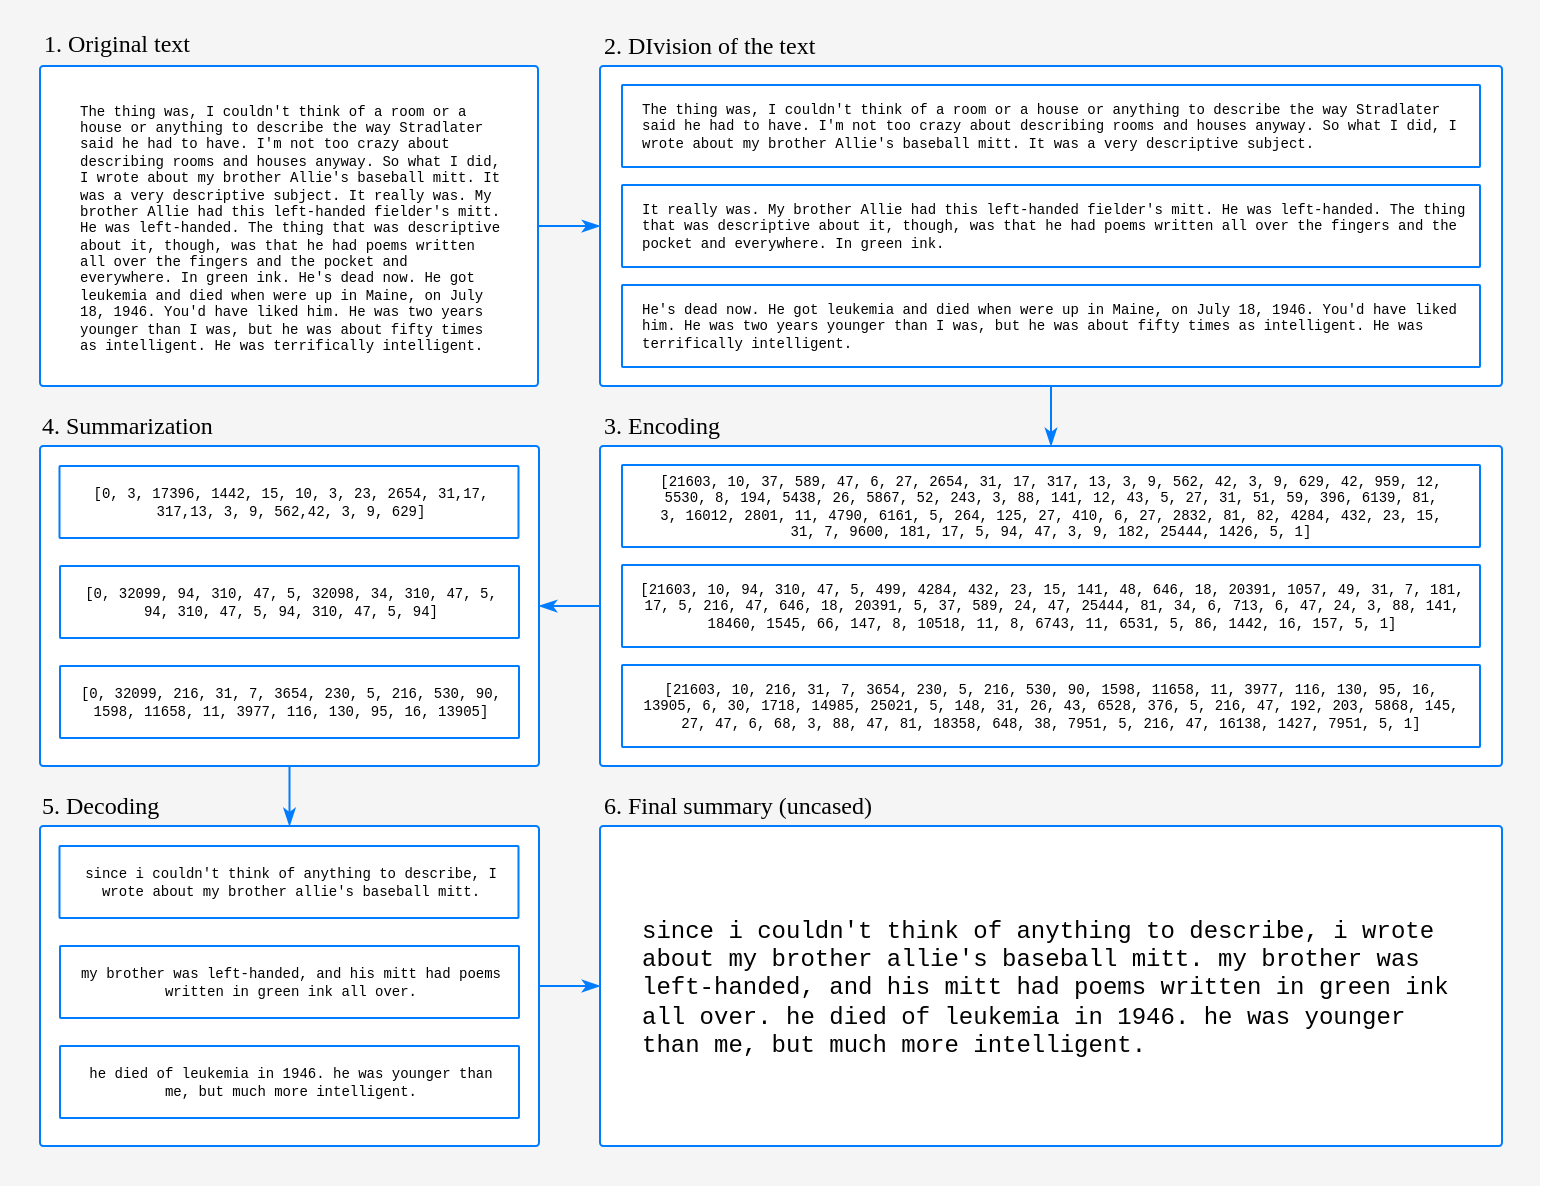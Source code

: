 <mxfile version="14.4.4" type="device"><diagram id="pydrWi0HX_62rh-RcBPf" name="Page-1"><mxGraphModel dx="1262" dy="686" grid="1" gridSize="10" guides="1" tooltips="1" connect="1" arrows="1" fold="1" page="1" pageScale="1" pageWidth="850" pageHeight="1100" math="0" shadow="0"><root><mxCell id="0"/><mxCell id="1" parent="0"/><mxCell id="DqQQGwJLbuiC_dQ-kRLE-1" value="" style="rounded=0;whiteSpace=wrap;html=1;strokeColor=none;fillColor=#F5F5F5;" vertex="1" parent="1"><mxGeometry x="20" y="70" width="770" height="593" as="geometry"/></mxCell><mxCell id="DqQQGwJLbuiC_dQ-kRLE-2" value="" style="rounded=1;whiteSpace=wrap;html=1;arcSize=1;strokeColor=#007cffff;fillColor=#FFFFFF;fontFamily=Ubuntu;fontSource=https%3A%2F%2Ffonts.googleapis.com%2Fcss%3Ffamily%3DUbuntu;" vertex="1" parent="1"><mxGeometry x="320" y="483" width="451" height="160" as="geometry"/></mxCell><mxCell id="DqQQGwJLbuiC_dQ-kRLE-3" style="edgeStyle=orthogonalEdgeStyle;rounded=0;orthogonalLoop=1;jettySize=auto;html=1;entryX=0;entryY=0.5;entryDx=0;entryDy=0;endArrow=classicThin;endFill=1;strokeColor=#007CFF;strokeWidth=1;fontFamily=Ubuntu;fontSource=https%3A%2F%2Ffonts.googleapis.com%2Fcss%3Ffamily%3DUbuntu;fontSize=12;" edge="1" parent="1" source="DqQQGwJLbuiC_dQ-kRLE-4" target="DqQQGwJLbuiC_dQ-kRLE-2"><mxGeometry relative="1" as="geometry"/></mxCell><mxCell id="DqQQGwJLbuiC_dQ-kRLE-4" value="" style="rounded=1;whiteSpace=wrap;html=1;arcSize=1;strokeColor=#007cffff;fontFamily=Ubuntu;fontSource=https%3A%2F%2Ffonts.googleapis.com%2Fcss%3Ffamily%3DUbuntu;fillColor=#FFFFFF;" vertex="1" parent="1"><mxGeometry x="40" y="483" width="249.5" height="160" as="geometry"/></mxCell><mxCell id="DqQQGwJLbuiC_dQ-kRLE-5" value="" style="group;" vertex="1" connectable="0" parent="1"><mxGeometry x="320" y="103.005" width="451" height="160" as="geometry"/></mxCell><mxCell id="DqQQGwJLbuiC_dQ-kRLE-6" value="" style="rounded=1;whiteSpace=wrap;html=1;arcSize=1;strokeColor=#007cffff;fontFamily=Ubuntu;fontSource=https%3A%2F%2Ffonts.googleapis.com%2Fcss%3Ffamily%3DUbuntu;fillColor=#FFFFFF;" vertex="1" parent="DqQQGwJLbuiC_dQ-kRLE-5"><mxGeometry width="451" height="160" as="geometry"/></mxCell><mxCell id="DqQQGwJLbuiC_dQ-kRLE-7" value="" style="group;align=left;" vertex="1" connectable="0" parent="DqQQGwJLbuiC_dQ-kRLE-5"><mxGeometry x="11" y="9.505" width="429" height="41" as="geometry"/></mxCell><mxCell id="DqQQGwJLbuiC_dQ-kRLE-8" value="" style="rounded=1;whiteSpace=wrap;html=1;arcSize=1;strokeColor=#007cffff;fillColor=#FFFFFF;fontFamily=Ubuntu;fontSource=https%3A%2F%2Ffonts.googleapis.com%2Fcss%3Ffamily%3DUbuntu;" vertex="1" parent="DqQQGwJLbuiC_dQ-kRLE-7"><mxGeometry width="429" height="41" as="geometry"/></mxCell><mxCell id="DqQQGwJLbuiC_dQ-kRLE-9" value="The thing was, I couldn't think of a room or a house or anything to describe the way Stradlater said he had to have. I'm not too crazy about describing rooms and houses anyway. So what I did, I wrote about my brother Allie's baseball mitt. It was a very descriptive subject." style="text;html=1;fillColor=none;align=left;verticalAlign=middle;rounded=0;labelPosition=center;verticalLabelPosition=middle;fontFamily=Courier New;labelBorderColor=none;spacing=0;spacingLeft=0;whiteSpace=wrap;fontSize=7;" vertex="1" parent="DqQQGwJLbuiC_dQ-kRLE-7"><mxGeometry x="10" width="409" height="40.99" as="geometry"/></mxCell><mxCell id="DqQQGwJLbuiC_dQ-kRLE-10" value="" style="group" vertex="1" connectable="0" parent="DqQQGwJLbuiC_dQ-kRLE-5"><mxGeometry x="11" y="59.495" width="429" height="41" as="geometry"/></mxCell><mxCell id="DqQQGwJLbuiC_dQ-kRLE-11" value="" style="rounded=1;whiteSpace=wrap;html=1;arcSize=1;strokeColor=#007cffff;fillColor=#FFFFFF;fontFamily=Ubuntu;fontSource=https%3A%2F%2Ffonts.googleapis.com%2Fcss%3Ffamily%3DUbuntu;" vertex="1" parent="DqQQGwJLbuiC_dQ-kRLE-10"><mxGeometry width="429" height="41" as="geometry"/></mxCell><mxCell id="DqQQGwJLbuiC_dQ-kRLE-12" value="&lt;div align=&quot;left&quot;&gt;It really was. My brother Allie had this left-handed fielder's mitt. He was left-handed. The thing that was descriptive about it, though, was that he had poems written all over the fingers and the pocket and everywhere. In green ink.&lt;/div&gt;" style="text;html=1;fillColor=none;align=left;verticalAlign=middle;rounded=0;labelPosition=center;verticalLabelPosition=middle;fontFamily=Courier New;labelBorderColor=none;spacing=0;spacingLeft=0;whiteSpace=wrap;fontSize=7;" vertex="1" parent="DqQQGwJLbuiC_dQ-kRLE-10"><mxGeometry x="9.522" y="0.01" width="409.956" height="40.99" as="geometry"/></mxCell><mxCell id="DqQQGwJLbuiC_dQ-kRLE-13" value="" style="group" vertex="1" connectable="0" parent="DqQQGwJLbuiC_dQ-kRLE-5"><mxGeometry x="11" y="109.495" width="429" height="41" as="geometry"/></mxCell><mxCell id="DqQQGwJLbuiC_dQ-kRLE-14" value="" style="rounded=1;whiteSpace=wrap;html=1;arcSize=1;strokeColor=#007cffff;fillColor=#FFFFFF;fontFamily=Ubuntu;fontSource=https%3A%2F%2Ffonts.googleapis.com%2Fcss%3Ffamily%3DUbuntu;" vertex="1" parent="DqQQGwJLbuiC_dQ-kRLE-13"><mxGeometry width="429" height="41" as="geometry"/></mxCell><mxCell id="DqQQGwJLbuiC_dQ-kRLE-15" value="&lt;div align=&quot;left&quot;&gt;He's dead now. He got leukemia and died when were up in Maine, on July 18, 1946. You'd have liked him. He was two years younger than I was, but he was about fifty times as intelligent. He was terrifically intelligent.&lt;/div&gt;" style="text;html=1;fillColor=none;align=left;verticalAlign=middle;rounded=0;labelPosition=center;verticalLabelPosition=middle;fontFamily=Courier New;labelBorderColor=none;spacing=0;spacingLeft=0;whiteSpace=wrap;fontSize=7;" vertex="1" parent="DqQQGwJLbuiC_dQ-kRLE-13"><mxGeometry x="9.977" y="0.01" width="409.047" height="40.99" as="geometry"/></mxCell><mxCell id="DqQQGwJLbuiC_dQ-kRLE-16" value="" style="group" vertex="1" connectable="0" parent="1"><mxGeometry x="320" y="293.005" width="451" height="160" as="geometry"/></mxCell><mxCell id="DqQQGwJLbuiC_dQ-kRLE-17" value="" style="rounded=1;whiteSpace=wrap;html=1;arcSize=1;strokeColor=#007cffff;fontFamily=Ubuntu;fontSource=https%3A%2F%2Ffonts.googleapis.com%2Fcss%3Ffamily%3DUbuntu;fillColor=#FFFFFF;" vertex="1" parent="DqQQGwJLbuiC_dQ-kRLE-16"><mxGeometry width="451" height="160" as="geometry"/></mxCell><mxCell id="DqQQGwJLbuiC_dQ-kRLE-18" value="" style="group" vertex="1" connectable="0" parent="DqQQGwJLbuiC_dQ-kRLE-16"><mxGeometry x="11" y="9.505" width="429" height="50.49" as="geometry"/></mxCell><mxCell id="DqQQGwJLbuiC_dQ-kRLE-19" value="" style="rounded=1;whiteSpace=wrap;html=1;arcSize=1;strokeColor=#007cffff;fillColor=#FFFFFF;fontFamily=Ubuntu;fontSource=https%3A%2F%2Ffonts.googleapis.com%2Fcss%3Ffamily%3DUbuntu;" vertex="1" parent="DqQQGwJLbuiC_dQ-kRLE-18"><mxGeometry width="429" height="41" as="geometry"/></mxCell><mxCell id="DqQQGwJLbuiC_dQ-kRLE-20" value="[21603, 10, 37, 589, 47, 6, 27, 2654, 31, 17, 317, 13, 3, 9, 562, 42, 3, 9, 629, 42, 959, 12, 5530, 8, 194, 5438, 26, 5867, 52, 243, 3, 88, 141, 12, 43, 5, 27, 31, 51, 59, 396, 6139, 81, 3, 16012, 2801, 11, 4790, 6161, 5, 264, 125, 27, 410, 6, 27, 2832, 81, 82, 4284, 432, 23, 15, 31, 7, 9600, 181, 17, 5, 94, 47, 3, 9, 182, 25444, 1426, 5, 1]" style="text;html=1;fillColor=none;align=center;verticalAlign=middle;rounded=0;labelPosition=center;verticalLabelPosition=middle;fontFamily=Courier New;labelBorderColor=none;spacing=0;spacingLeft=0;whiteSpace=wrap;fontSize=7;" vertex="1" parent="DqQQGwJLbuiC_dQ-kRLE-18"><mxGeometry x="19" width="391" height="40.99" as="geometry"/></mxCell><mxCell id="DqQQGwJLbuiC_dQ-kRLE-21" value="" style="group" vertex="1" connectable="0" parent="DqQQGwJLbuiC_dQ-kRLE-16"><mxGeometry x="11" y="59.495" width="429" height="41" as="geometry"/></mxCell><mxCell id="DqQQGwJLbuiC_dQ-kRLE-22" value="" style="rounded=1;whiteSpace=wrap;html=1;arcSize=1;strokeColor=#007cffff;fillColor=#FFFFFF;fontFamily=Ubuntu;fontSource=https%3A%2F%2Ffonts.googleapis.com%2Fcss%3Ffamily%3DUbuntu;" vertex="1" parent="DqQQGwJLbuiC_dQ-kRLE-21"><mxGeometry width="429" height="41" as="geometry"/></mxCell><mxCell id="DqQQGwJLbuiC_dQ-kRLE-23" value="[21603, 10, 94, 310, 47, 5, 499, 4284, 432, 23, 15, 141, 48, 646, 18, 20391, 1057, 49, 31, 7, 181, 17, 5, 216, 47, 646, 18, 20391, 5, 37, 589, 24, 47, 25444, 81, 34, 6, 713, 6, 47, 24, 3, 88, 141, 18460, 1545, 66, 147, 8, 10518, 11, 8, 6743, 11, 6531, 5, 86, 1442, 16, 157, 5, 1]" style="text;html=1;fillColor=none;align=center;verticalAlign=middle;rounded=0;labelPosition=center;verticalLabelPosition=middle;fontFamily=Courier New;labelBorderColor=none;spacing=0;spacingLeft=0;whiteSpace=wrap;fontSize=7;" vertex="1" parent="DqQQGwJLbuiC_dQ-kRLE-21"><mxGeometry x="9.522" y="0.01" width="409.956" height="40.99" as="geometry"/></mxCell><mxCell id="DqQQGwJLbuiC_dQ-kRLE-24" value="" style="group" vertex="1" connectable="0" parent="DqQQGwJLbuiC_dQ-kRLE-16"><mxGeometry x="11" y="109.495" width="429" height="41" as="geometry"/></mxCell><mxCell id="DqQQGwJLbuiC_dQ-kRLE-25" value="" style="rounded=1;whiteSpace=wrap;html=1;arcSize=1;strokeColor=#007cffff;fillColor=#FFFFFF;fontFamily=Ubuntu;fontSource=https%3A%2F%2Ffonts.googleapis.com%2Fcss%3Ffamily%3DUbuntu;" vertex="1" parent="DqQQGwJLbuiC_dQ-kRLE-24"><mxGeometry width="429" height="41" as="geometry"/></mxCell><mxCell id="DqQQGwJLbuiC_dQ-kRLE-26" value="[21603, 10, 216, 31, 7, 3654, 230, 5, 216, 530, 90, 1598, 11658, 11, 3977, 116, 130, 95, 16, 13905, 6, 30, 1718, 14985, 25021, 5, 148, 31, 26, 43, 6528, 376, 5, 216, 47, 192, 203, 5868, 145, 27, 47, 6, 68, 3, 88, 47, 81, 18358, 648, 38, 7951, 5, 216, 47, 16138, 1427, 7951, 5, 1]" style="text;html=1;fillColor=none;align=center;verticalAlign=middle;rounded=0;labelPosition=center;verticalLabelPosition=middle;fontFamily=Courier New;labelBorderColor=none;spacing=0;spacingLeft=0;whiteSpace=wrap;fontSize=7;" vertex="1" parent="DqQQGwJLbuiC_dQ-kRLE-24"><mxGeometry x="9.977" y="0.01" width="409.047" height="40.99" as="geometry"/></mxCell><mxCell id="DqQQGwJLbuiC_dQ-kRLE-27" style="edgeStyle=orthogonalEdgeStyle;rounded=0;orthogonalLoop=1;jettySize=auto;html=1;entryX=0;entryY=0.5;entryDx=0;entryDy=0;endArrow=classicThin;endFill=1;strokeWidth=1;fontFamily=Ubuntu;fontSource=https%3A%2F%2Ffonts.googleapis.com%2Fcss%3Ffamily%3DUbuntu;fontSize=12;strokeColor=#007CFF;" edge="1" parent="1" source="DqQQGwJLbuiC_dQ-kRLE-28" target="DqQQGwJLbuiC_dQ-kRLE-6"><mxGeometry relative="1" as="geometry"/></mxCell><mxCell id="DqQQGwJLbuiC_dQ-kRLE-28" value="" style="rounded=1;whiteSpace=wrap;html=1;arcSize=1;strokeColor=#007cffff;fillColor=#FFFFFF;fontFamily=Ubuntu;fontSource=https%3A%2F%2Ffonts.googleapis.com%2Fcss%3Ffamily%3DUbuntu;" vertex="1" parent="1"><mxGeometry x="40" y="103.01" width="249" height="160" as="geometry"/></mxCell><mxCell id="DqQQGwJLbuiC_dQ-kRLE-29" value="The thing was, I couldn't think of a room or a house or anything to describe the way Stradlater said he had to have. I'm not too crazy about describing rooms and houses anyway. So what I did, I wrote about my brother Allie's baseball mitt. It was a very descriptive subject. It really was. My brother Allie had this left-handed fielder's mitt. He was left-handed. The thing that was descriptive about it, though, was that he had poems written all over the fingers and the pocket and everywhere. In green ink. He's dead now. He got leukemia and died when were up in Maine, on July 18, 1946. You'd have liked him. He was two years younger than I was, but he was about fifty times as intelligent. He was terrifically intelligent." style="text;html=1;fillColor=none;align=left;verticalAlign=middle;rounded=0;labelPosition=center;verticalLabelPosition=middle;fontFamily=Courier New;labelBorderColor=none;spacing=0;spacingLeft=0;whiteSpace=wrap;fontSize=7;" vertex="1" parent="1"><mxGeometry x="60" y="115.23" width="209" height="137.77" as="geometry"/></mxCell><mxCell id="DqQQGwJLbuiC_dQ-kRLE-30" style="edgeStyle=orthogonalEdgeStyle;rounded=0;orthogonalLoop=1;jettySize=auto;html=1;endArrow=classicThin;endFill=1;strokeColor=#007CFF;strokeWidth=1;fontFamily=Ubuntu;fontSource=https%3A%2F%2Ffonts.googleapis.com%2Fcss%3Ffamily%3DUbuntu;fontSize=12;" edge="1" parent="1" source="DqQQGwJLbuiC_dQ-kRLE-31" target="DqQQGwJLbuiC_dQ-kRLE-4"><mxGeometry relative="1" as="geometry"/></mxCell><mxCell id="DqQQGwJLbuiC_dQ-kRLE-31" value="" style="rounded=1;whiteSpace=wrap;html=1;arcSize=1;strokeColor=#007cffff;fontFamily=Ubuntu;fontSource=https%3A%2F%2Ffonts.googleapis.com%2Fcss%3Ffamily%3DUbuntu;gradientColor=#ffffff;fillColor=#FFFFFF;" vertex="1" parent="1"><mxGeometry x="40" y="293.01" width="249.5" height="160" as="geometry"/></mxCell><mxCell id="DqQQGwJLbuiC_dQ-kRLE-32" value="" style="group" vertex="1" connectable="0" parent="1"><mxGeometry x="49.75" y="303" width="229.5" height="36" as="geometry"/></mxCell><mxCell id="DqQQGwJLbuiC_dQ-kRLE-33" value="" style="rounded=1;whiteSpace=wrap;html=1;arcSize=1;strokeColor=#007cffff;fillColor=#FFFFFF;fontFamily=Ubuntu;fontSource=https%3A%2F%2Ffonts.googleapis.com%2Fcss%3Ffamily%3DUbuntu;" vertex="1" parent="DqQQGwJLbuiC_dQ-kRLE-32"><mxGeometry width="229.5" height="36" as="geometry"/></mxCell><mxCell id="DqQQGwJLbuiC_dQ-kRLE-34" value="[0, 3, 17396, 1442, 15, 10, 3, 23, 2654, 31,17, 317,13, 3, 9, 562,42, 3, 9, 629]" style="text;html=1;fillColor=none;align=center;verticalAlign=middle;rounded=0;labelPosition=center;verticalLabelPosition=middle;fontFamily=Courier New;labelBorderColor=none;spacing=0;spacingLeft=0;whiteSpace=wrap;fontSize=7;" vertex="1" parent="DqQQGwJLbuiC_dQ-kRLE-32"><mxGeometry x="10" y="8.01" width="211.36" height="19.99" as="geometry"/></mxCell><mxCell id="DqQQGwJLbuiC_dQ-kRLE-35" value="" style="group" vertex="1" connectable="0" parent="1"><mxGeometry x="50" y="353" width="229.5" height="36" as="geometry"/></mxCell><mxCell id="DqQQGwJLbuiC_dQ-kRLE-36" value="" style="rounded=1;whiteSpace=wrap;html=1;arcSize=1;strokeColor=#007cffff;fillColor=#FFFFFF;fontFamily=Ubuntu;fontSource=https%3A%2F%2Ffonts.googleapis.com%2Fcss%3Ffamily%3DUbuntu;" vertex="1" parent="DqQQGwJLbuiC_dQ-kRLE-35"><mxGeometry width="229.5" height="36" as="geometry"/></mxCell><mxCell id="DqQQGwJLbuiC_dQ-kRLE-37" value="[0, 32099, 94, 310, 47, 5, 32098, 34, 310, 47, 5, 94, 310, 47, 5, 94, 310, 47, 5, 94]" style="text;html=1;fillColor=none;align=center;verticalAlign=middle;rounded=0;labelPosition=center;verticalLabelPosition=middle;fontFamily=Courier New;labelBorderColor=none;spacing=0;spacingLeft=0;whiteSpace=wrap;fontSize=7;" vertex="1" parent="DqQQGwJLbuiC_dQ-kRLE-35"><mxGeometry x="10" y="8.01" width="211.36" height="19.99" as="geometry"/></mxCell><mxCell id="DqQQGwJLbuiC_dQ-kRLE-38" value="" style="group" vertex="1" connectable="0" parent="1"><mxGeometry x="50" y="403" width="229.5" height="36" as="geometry"/></mxCell><mxCell id="DqQQGwJLbuiC_dQ-kRLE-39" value="" style="rounded=1;whiteSpace=wrap;html=1;arcSize=1;strokeColor=#007cffff;fillColor=#FFFFFF;fontFamily=Ubuntu;fontSource=https%3A%2F%2Ffonts.googleapis.com%2Fcss%3Ffamily%3DUbuntu;" vertex="1" parent="DqQQGwJLbuiC_dQ-kRLE-38"><mxGeometry width="229.5" height="36" as="geometry"/></mxCell><mxCell id="DqQQGwJLbuiC_dQ-kRLE-40" value="[0, 32099, 216, 31, 7, 3654, 230, 5, 216, 530, 90, 1598, 11658, 11, 3977, 116, 130, 95, 16, 13905]" style="text;html=1;fillColor=none;align=center;verticalAlign=middle;rounded=0;labelPosition=center;verticalLabelPosition=middle;fontFamily=Courier New;labelBorderColor=none;spacing=0;spacingLeft=0;whiteSpace=wrap;fontSize=7;" vertex="1" parent="DqQQGwJLbuiC_dQ-kRLE-38"><mxGeometry x="10" y="8.01" width="211.36" height="19.99" as="geometry"/></mxCell><mxCell id="DqQQGwJLbuiC_dQ-kRLE-41" value="" style="group" vertex="1" connectable="0" parent="1"><mxGeometry x="49.75" y="492.99" width="229.5" height="36" as="geometry"/></mxCell><mxCell id="DqQQGwJLbuiC_dQ-kRLE-42" value="" style="rounded=1;whiteSpace=wrap;html=1;arcSize=1;strokeColor=#007cffff;fillColor=#FFFFFF;fontFamily=Ubuntu;fontSource=https%3A%2F%2Ffonts.googleapis.com%2Fcss%3Ffamily%3DUbuntu;" vertex="1" parent="DqQQGwJLbuiC_dQ-kRLE-41"><mxGeometry width="229.5" height="36" as="geometry"/></mxCell><mxCell id="DqQQGwJLbuiC_dQ-kRLE-43" value="since i couldn't think of anything to describe, I wrote about my brother allie's baseball mitt." style="text;html=1;fillColor=none;align=center;verticalAlign=middle;rounded=0;labelPosition=center;verticalLabelPosition=middle;fontFamily=Courier New;labelBorderColor=none;spacing=0;spacingLeft=0;whiteSpace=wrap;fontSize=7;" vertex="1" parent="DqQQGwJLbuiC_dQ-kRLE-41"><mxGeometry x="10" y="8.01" width="211.36" height="19.99" as="geometry"/></mxCell><mxCell id="DqQQGwJLbuiC_dQ-kRLE-44" value="" style="group" vertex="1" connectable="0" parent="1"><mxGeometry x="50" y="542.99" width="229.5" height="36" as="geometry"/></mxCell><mxCell id="DqQQGwJLbuiC_dQ-kRLE-45" value="" style="rounded=1;whiteSpace=wrap;html=1;arcSize=1;strokeColor=#007cffff;fillColor=#FFFFFF;fontFamily=Ubuntu;fontSource=https%3A%2F%2Ffonts.googleapis.com%2Fcss%3Ffamily%3DUbuntu;" vertex="1" parent="DqQQGwJLbuiC_dQ-kRLE-44"><mxGeometry width="229.5" height="36" as="geometry"/></mxCell><mxCell id="DqQQGwJLbuiC_dQ-kRLE-46" value="my brother was left-handed, and his mitt had poems written in green ink all over." style="text;html=1;fillColor=none;align=center;verticalAlign=middle;rounded=0;labelPosition=center;verticalLabelPosition=middle;fontFamily=Courier New;labelBorderColor=none;spacing=0;spacingLeft=0;whiteSpace=wrap;fontSize=7;" vertex="1" parent="DqQQGwJLbuiC_dQ-kRLE-44"><mxGeometry x="10" y="8.01" width="211.36" height="19.99" as="geometry"/></mxCell><mxCell id="DqQQGwJLbuiC_dQ-kRLE-47" value="" style="group" vertex="1" connectable="0" parent="1"><mxGeometry x="50" y="592.99" width="229.5" height="36" as="geometry"/></mxCell><mxCell id="DqQQGwJLbuiC_dQ-kRLE-48" value="" style="rounded=1;whiteSpace=wrap;html=1;arcSize=1;strokeColor=#007cffff;fillColor=#FFFFFF;fontFamily=Ubuntu;fontSource=https%3A%2F%2Ffonts.googleapis.com%2Fcss%3Ffamily%3DUbuntu;" vertex="1" parent="DqQQGwJLbuiC_dQ-kRLE-47"><mxGeometry width="229.5" height="36" as="geometry"/></mxCell><mxCell id="DqQQGwJLbuiC_dQ-kRLE-49" value="he died of leukemia in 1946. he was younger than me, but much more intelligent." style="text;html=1;fillColor=none;align=center;verticalAlign=middle;rounded=0;labelPosition=center;verticalLabelPosition=middle;fontFamily=Courier New;labelBorderColor=none;spacing=0;spacingLeft=0;whiteSpace=wrap;fontSize=7;" vertex="1" parent="DqQQGwJLbuiC_dQ-kRLE-47"><mxGeometry x="10" y="8.01" width="211.36" height="19.99" as="geometry"/></mxCell><mxCell id="DqQQGwJLbuiC_dQ-kRLE-50" value="since i couldn't think of anything to describe, i wrote about my brother allie's baseball mitt. my brother was left-handed, and his mitt had poems written in green ink all over. he died of leukemia in 1946. he was younger than me, but much more intelligent." style="text;html=1;fillColor=none;align=left;verticalAlign=middle;rounded=0;labelPosition=center;verticalLabelPosition=middle;fontFamily=Courier New;labelBorderColor=none;spacing=0;spacingLeft=0;whiteSpace=wrap;fontSize=12;" vertex="1" parent="1"><mxGeometry x="341" y="495.22" width="409" height="137.77" as="geometry"/></mxCell><mxCell id="DqQQGwJLbuiC_dQ-kRLE-51" value="&lt;div align=&quot;left&quot;&gt;1. Original text&lt;br&gt;&lt;/div&gt;" style="text;html=1;strokeColor=none;fillColor=none;align=left;verticalAlign=middle;whiteSpace=wrap;rounded=0;fontSize=12;fontFamily=Ubuntu;fontSource=https%3A%2F%2Ffonts.googleapis.com%2Fcss%3Ffamily%3DUbuntu;" vertex="1" parent="1"><mxGeometry x="40" y="82" width="110" height="20" as="geometry"/></mxCell><mxCell id="DqQQGwJLbuiC_dQ-kRLE-52" value="6. Final summary (uncased)" style="text;html=1;strokeColor=none;fillColor=none;align=left;verticalAlign=middle;whiteSpace=wrap;rounded=0;fontSize=12;fontFamily=Ubuntu;fontSource=https%3A%2F%2Ffonts.googleapis.com%2Fcss%3Ffamily%3DUbuntu;" vertex="1" parent="1"><mxGeometry x="320" y="463" width="170" height="20" as="geometry"/></mxCell><mxCell id="DqQQGwJLbuiC_dQ-kRLE-53" value="2. DIvision of the text" style="text;html=1;strokeColor=none;fillColor=none;align=left;verticalAlign=middle;whiteSpace=wrap;rounded=0;fontSize=12;fontFamily=Ubuntu;fontSource=https%3A%2F%2Ffonts.googleapis.com%2Fcss%3Ffamily%3DUbuntu;" vertex="1" parent="1"><mxGeometry x="320" y="83.01" width="140" height="20" as="geometry"/></mxCell><mxCell id="DqQQGwJLbuiC_dQ-kRLE-54" value="3. Encoding" style="text;html=1;strokeColor=none;fillColor=none;align=left;verticalAlign=middle;whiteSpace=wrap;rounded=0;fontSize=12;fontFamily=Ubuntu;fontSource=https%3A%2F%2Ffonts.googleapis.com%2Fcss%3Ffamily%3DUbuntu;" vertex="1" parent="1"><mxGeometry x="320" y="273.01" width="190" height="20" as="geometry"/></mxCell><mxCell id="DqQQGwJLbuiC_dQ-kRLE-55" value="4. Summarization" style="text;html=1;strokeColor=none;fillColor=none;align=left;verticalAlign=middle;whiteSpace=wrap;rounded=0;fontSize=12;fontFamily=Ubuntu;fontSource=https%3A%2F%2Ffonts.googleapis.com%2Fcss%3Ffamily%3DUbuntu;" vertex="1" parent="1"><mxGeometry x="38.75" y="273.01" width="231.25" height="20" as="geometry"/></mxCell><mxCell id="DqQQGwJLbuiC_dQ-kRLE-56" value="5. Decoding" style="text;html=1;strokeColor=none;fillColor=none;align=left;verticalAlign=middle;whiteSpace=wrap;rounded=0;fontSize=12;fontFamily=Ubuntu;fontSource=https%3A%2F%2Ffonts.googleapis.com%2Fcss%3Ffamily%3DUbuntu;" vertex="1" parent="1"><mxGeometry x="38.75" y="463" width="201.25" height="20" as="geometry"/></mxCell><mxCell id="DqQQGwJLbuiC_dQ-kRLE-57" style="edgeStyle=orthogonalEdgeStyle;rounded=0;orthogonalLoop=1;jettySize=auto;html=1;entryX=0.5;entryY=0;entryDx=0;entryDy=0;endArrow=classicThin;endFill=1;strokeColor=#007CFF;strokeWidth=1;fontFamily=Ubuntu;fontSource=https%3A%2F%2Ffonts.googleapis.com%2Fcss%3Ffamily%3DUbuntu;fontSize=12;" edge="1" parent="1" source="DqQQGwJLbuiC_dQ-kRLE-6" target="DqQQGwJLbuiC_dQ-kRLE-17"><mxGeometry relative="1" as="geometry"/></mxCell><mxCell id="DqQQGwJLbuiC_dQ-kRLE-58" style="edgeStyle=orthogonalEdgeStyle;rounded=0;orthogonalLoop=1;jettySize=auto;html=1;entryX=1;entryY=0.5;entryDx=0;entryDy=0;endArrow=classicThin;endFill=1;strokeColor=#007CFF;strokeWidth=1;fontFamily=Ubuntu;fontSource=https%3A%2F%2Ffonts.googleapis.com%2Fcss%3Ffamily%3DUbuntu;fontSize=12;" edge="1" parent="1" source="DqQQGwJLbuiC_dQ-kRLE-17" target="DqQQGwJLbuiC_dQ-kRLE-31"><mxGeometry relative="1" as="geometry"/></mxCell></root></mxGraphModel></diagram></mxfile>